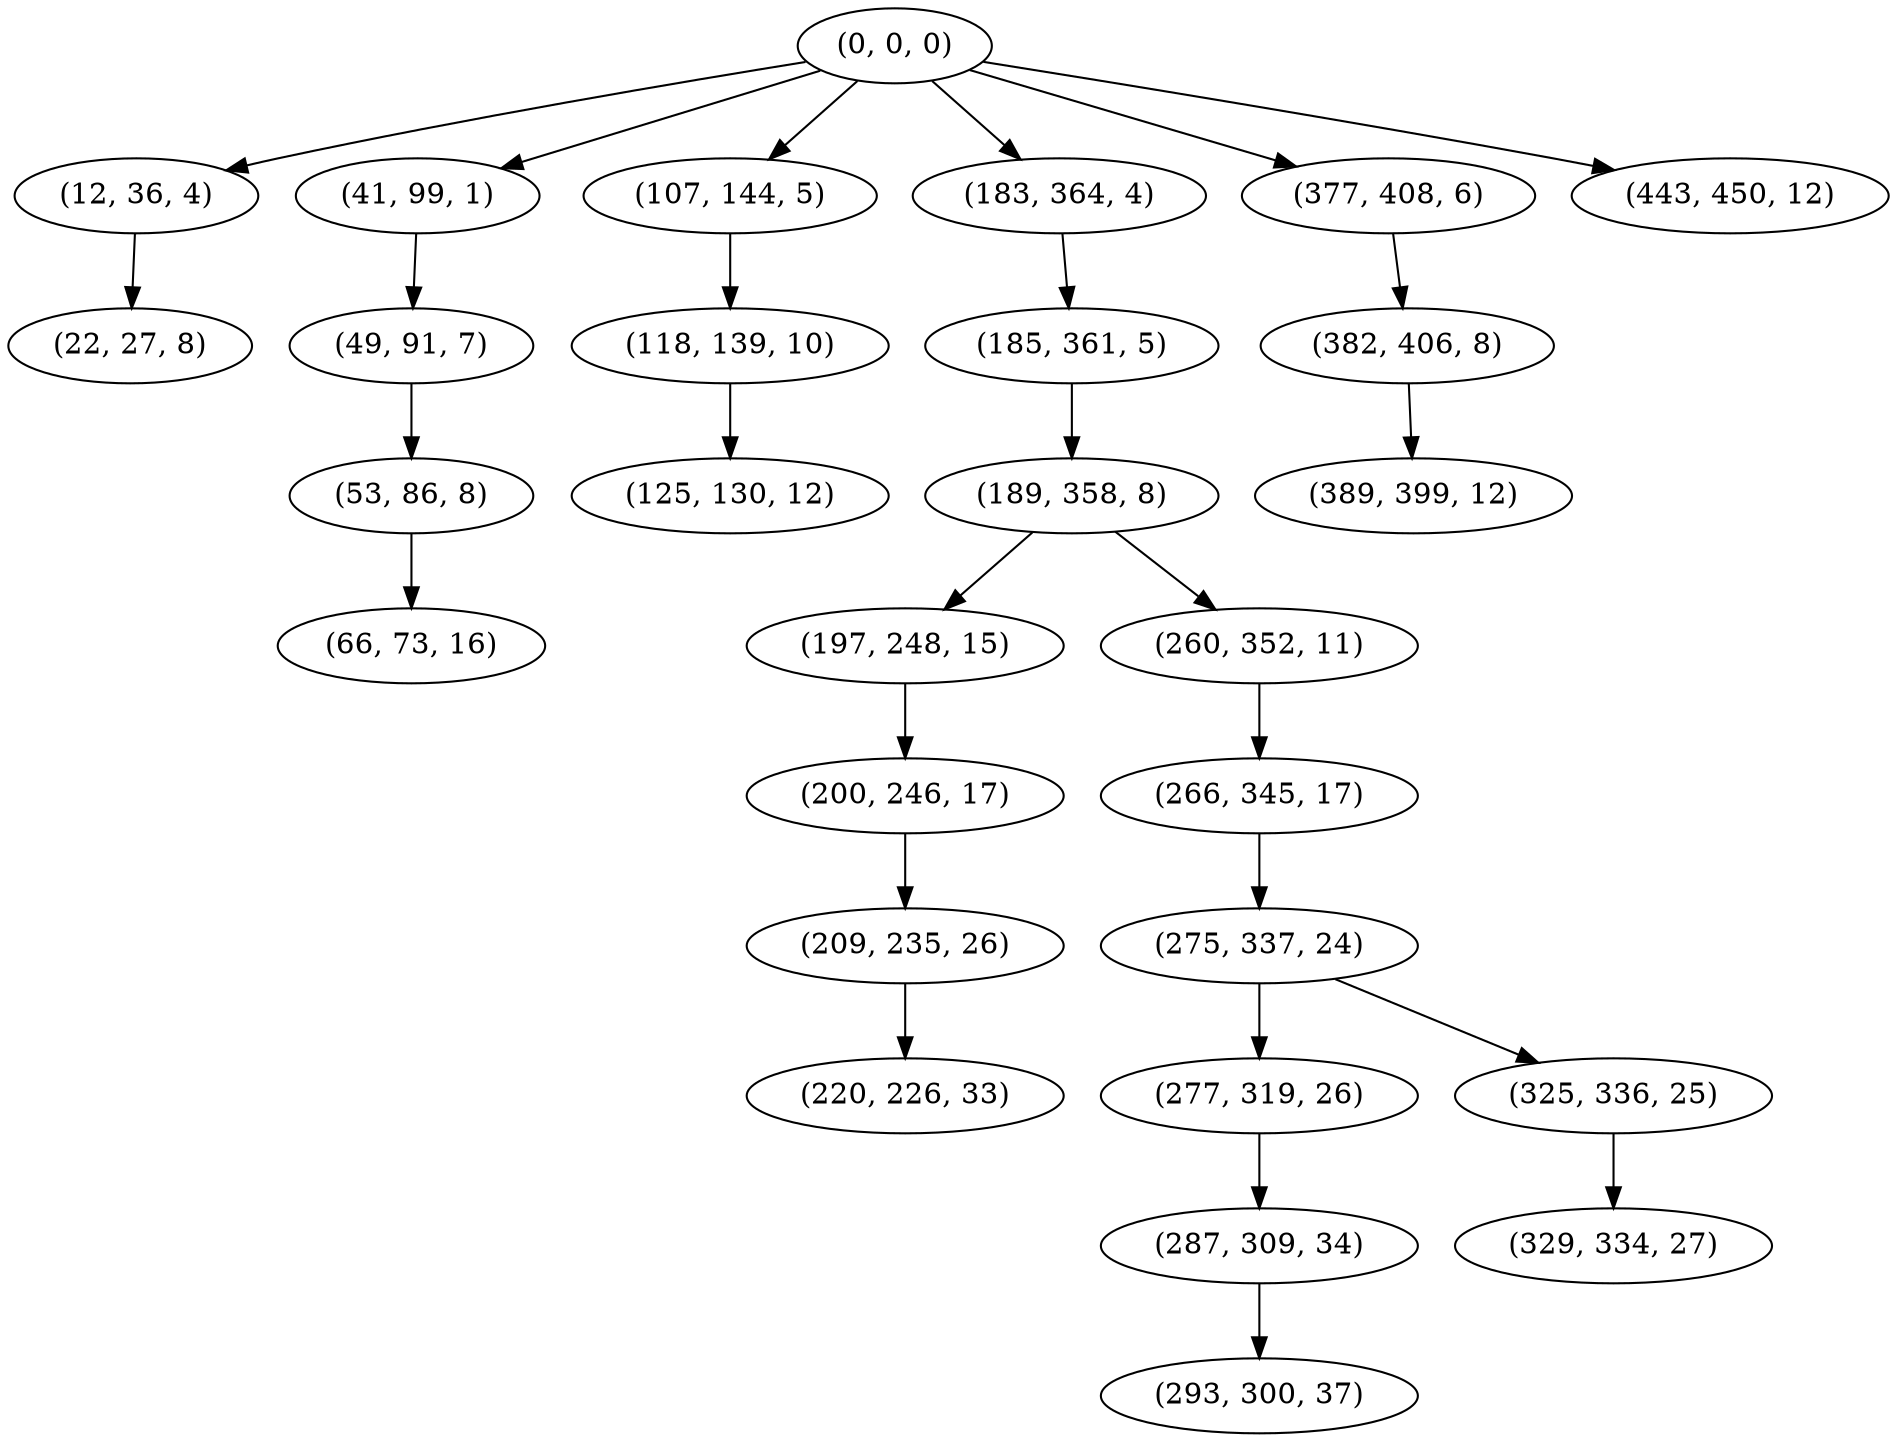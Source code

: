 digraph tree {
    "(0, 0, 0)";
    "(12, 36, 4)";
    "(22, 27, 8)";
    "(41, 99, 1)";
    "(49, 91, 7)";
    "(53, 86, 8)";
    "(66, 73, 16)";
    "(107, 144, 5)";
    "(118, 139, 10)";
    "(125, 130, 12)";
    "(183, 364, 4)";
    "(185, 361, 5)";
    "(189, 358, 8)";
    "(197, 248, 15)";
    "(200, 246, 17)";
    "(209, 235, 26)";
    "(220, 226, 33)";
    "(260, 352, 11)";
    "(266, 345, 17)";
    "(275, 337, 24)";
    "(277, 319, 26)";
    "(287, 309, 34)";
    "(293, 300, 37)";
    "(325, 336, 25)";
    "(329, 334, 27)";
    "(377, 408, 6)";
    "(382, 406, 8)";
    "(389, 399, 12)";
    "(443, 450, 12)";
    "(0, 0, 0)" -> "(12, 36, 4)";
    "(0, 0, 0)" -> "(41, 99, 1)";
    "(0, 0, 0)" -> "(107, 144, 5)";
    "(0, 0, 0)" -> "(183, 364, 4)";
    "(0, 0, 0)" -> "(377, 408, 6)";
    "(0, 0, 0)" -> "(443, 450, 12)";
    "(12, 36, 4)" -> "(22, 27, 8)";
    "(41, 99, 1)" -> "(49, 91, 7)";
    "(49, 91, 7)" -> "(53, 86, 8)";
    "(53, 86, 8)" -> "(66, 73, 16)";
    "(107, 144, 5)" -> "(118, 139, 10)";
    "(118, 139, 10)" -> "(125, 130, 12)";
    "(183, 364, 4)" -> "(185, 361, 5)";
    "(185, 361, 5)" -> "(189, 358, 8)";
    "(189, 358, 8)" -> "(197, 248, 15)";
    "(189, 358, 8)" -> "(260, 352, 11)";
    "(197, 248, 15)" -> "(200, 246, 17)";
    "(200, 246, 17)" -> "(209, 235, 26)";
    "(209, 235, 26)" -> "(220, 226, 33)";
    "(260, 352, 11)" -> "(266, 345, 17)";
    "(266, 345, 17)" -> "(275, 337, 24)";
    "(275, 337, 24)" -> "(277, 319, 26)";
    "(275, 337, 24)" -> "(325, 336, 25)";
    "(277, 319, 26)" -> "(287, 309, 34)";
    "(287, 309, 34)" -> "(293, 300, 37)";
    "(325, 336, 25)" -> "(329, 334, 27)";
    "(377, 408, 6)" -> "(382, 406, 8)";
    "(382, 406, 8)" -> "(389, 399, 12)";
}
